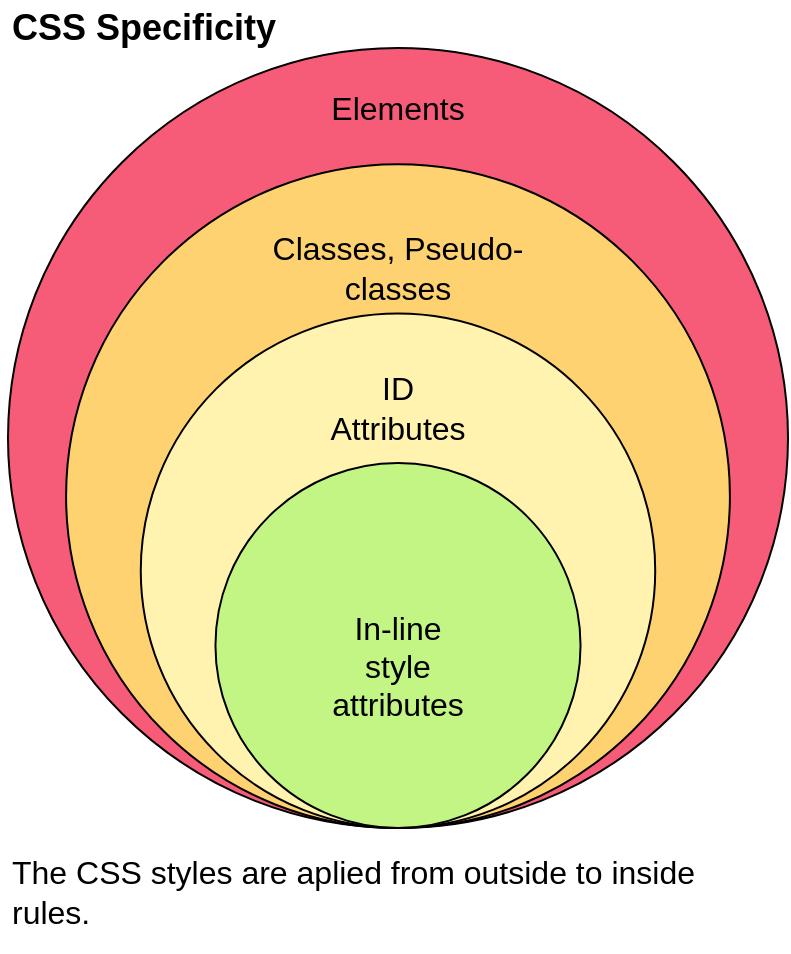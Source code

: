 <mxfile version="12.3.8" type="github" pages="1"><diagram id="6g79zedYwsbMjwZ2MEhd" name="Page-1"><mxGraphModel dx="932" dy="559" grid="1" gridSize="10" guides="1" tooltips="1" connect="1" arrows="1" fold="1" page="1" pageScale="1" pageWidth="827" pageHeight="1169" math="0" shadow="0"><root><mxCell id="0"/><mxCell id="1" parent="0"/><mxCell id="-O_1hXkaCVESM9Us_r_j-10" value="" style="group" vertex="1" connectable="0" parent="1"><mxGeometry x="80" y="80" width="390" height="390" as="geometry"/></mxCell><mxCell id="-O_1hXkaCVESM9Us_r_j-1" value="" style="ellipse;whiteSpace=wrap;html=1;aspect=fixed;fillColor=#f65c78;" vertex="1" parent="-O_1hXkaCVESM9Us_r_j-10"><mxGeometry width="390" height="390" as="geometry"/></mxCell><mxCell id="-O_1hXkaCVESM9Us_r_j-2" value="" style="ellipse;whiteSpace=wrap;html=1;aspect=fixed;fillColor=#ffd271;" vertex="1" parent="-O_1hXkaCVESM9Us_r_j-10"><mxGeometry x="29.043" y="58.085" width="331.915" height="331.915" as="geometry"/></mxCell><mxCell id="-O_1hXkaCVESM9Us_r_j-3" value="" style="ellipse;whiteSpace=wrap;html=1;aspect=fixed;fillColor=#fff3af;" vertex="1" parent="-O_1hXkaCVESM9Us_r_j-10"><mxGeometry x="66.383" y="132.766" width="257.234" height="257.234" as="geometry"/></mxCell><mxCell id="-O_1hXkaCVESM9Us_r_j-4" value="" style="ellipse;whiteSpace=wrap;html=1;aspect=fixed;fillColor=#c3f584;" vertex="1" parent="-O_1hXkaCVESM9Us_r_j-10"><mxGeometry x="103.723" y="207.447" width="182.553" height="182.553" as="geometry"/></mxCell><mxCell id="-O_1hXkaCVESM9Us_r_j-6" value="In-line style attributes" style="text;html=1;strokeColor=none;fillColor=none;align=center;verticalAlign=middle;whiteSpace=wrap;rounded=0;fontSize=16;" vertex="1" parent="-O_1hXkaCVESM9Us_r_j-10"><mxGeometry x="175" y="298.5" width="40" height="20" as="geometry"/></mxCell><mxCell id="-O_1hXkaCVESM9Us_r_j-7" value="ID Attributes" style="text;html=1;strokeColor=none;fillColor=none;align=center;verticalAlign=middle;whiteSpace=wrap;rounded=0;fontSize=16;" vertex="1" parent="-O_1hXkaCVESM9Us_r_j-10"><mxGeometry x="175" y="170" width="40" height="20" as="geometry"/></mxCell><mxCell id="-O_1hXkaCVESM9Us_r_j-8" value="Classes, Pseudo-classes" style="text;html=1;strokeColor=none;fillColor=none;align=center;verticalAlign=middle;whiteSpace=wrap;rounded=0;fontSize=16;" vertex="1" parent="-O_1hXkaCVESM9Us_r_j-10"><mxGeometry x="125" y="100" width="140" height="20" as="geometry"/></mxCell><mxCell id="-O_1hXkaCVESM9Us_r_j-9" value="Elements" style="text;html=1;strokeColor=none;fillColor=none;align=center;verticalAlign=middle;whiteSpace=wrap;rounded=0;fontSize=16;" vertex="1" parent="-O_1hXkaCVESM9Us_r_j-10"><mxGeometry x="175" y="20" width="40" height="20" as="geometry"/></mxCell><mxCell id="-O_1hXkaCVESM9Us_r_j-11" value="CSS Specificity" style="text;html=1;strokeColor=none;fillColor=none;align=left;verticalAlign=middle;rounded=0;shadow=1;fontStyle=1;fontSize=18;" vertex="1" parent="1"><mxGeometry x="80" y="60" width="240" height="20" as="geometry"/></mxCell><mxCell id="-O_1hXkaCVESM9Us_r_j-12" value="The CSS styles are aplied from outside to inside rules." style="text;html=1;strokeColor=none;fillColor=none;align=left;verticalAlign=middle;whiteSpace=wrap;rounded=0;shadow=1;fontSize=16;" vertex="1" parent="1"><mxGeometry x="80" y="478" width="356" height="47" as="geometry"/></mxCell></root></mxGraphModel></diagram></mxfile>